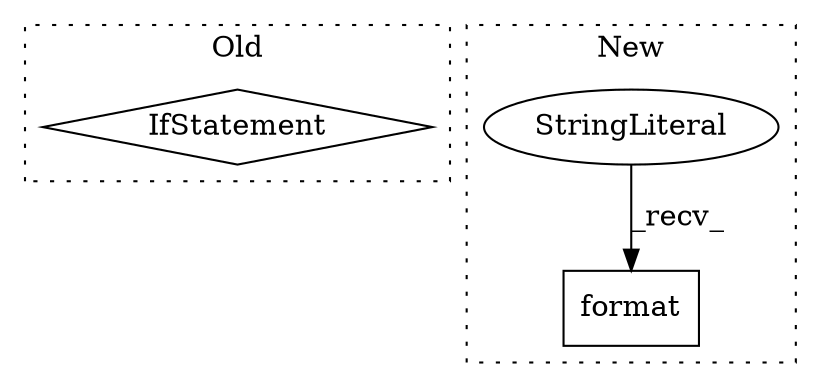digraph G {
subgraph cluster0 {
1 [label="IfStatement" a="25" s="1124,1144" l="4,2" shape="diamond"];
label = "Old";
style="dotted";
}
subgraph cluster1 {
2 [label="format" a="32" s="1471,1486" l="7,1" shape="box"];
3 [label="StringLiteral" a="45" s="1459" l="11" shape="ellipse"];
label = "New";
style="dotted";
}
3 -> 2 [label="_recv_"];
}